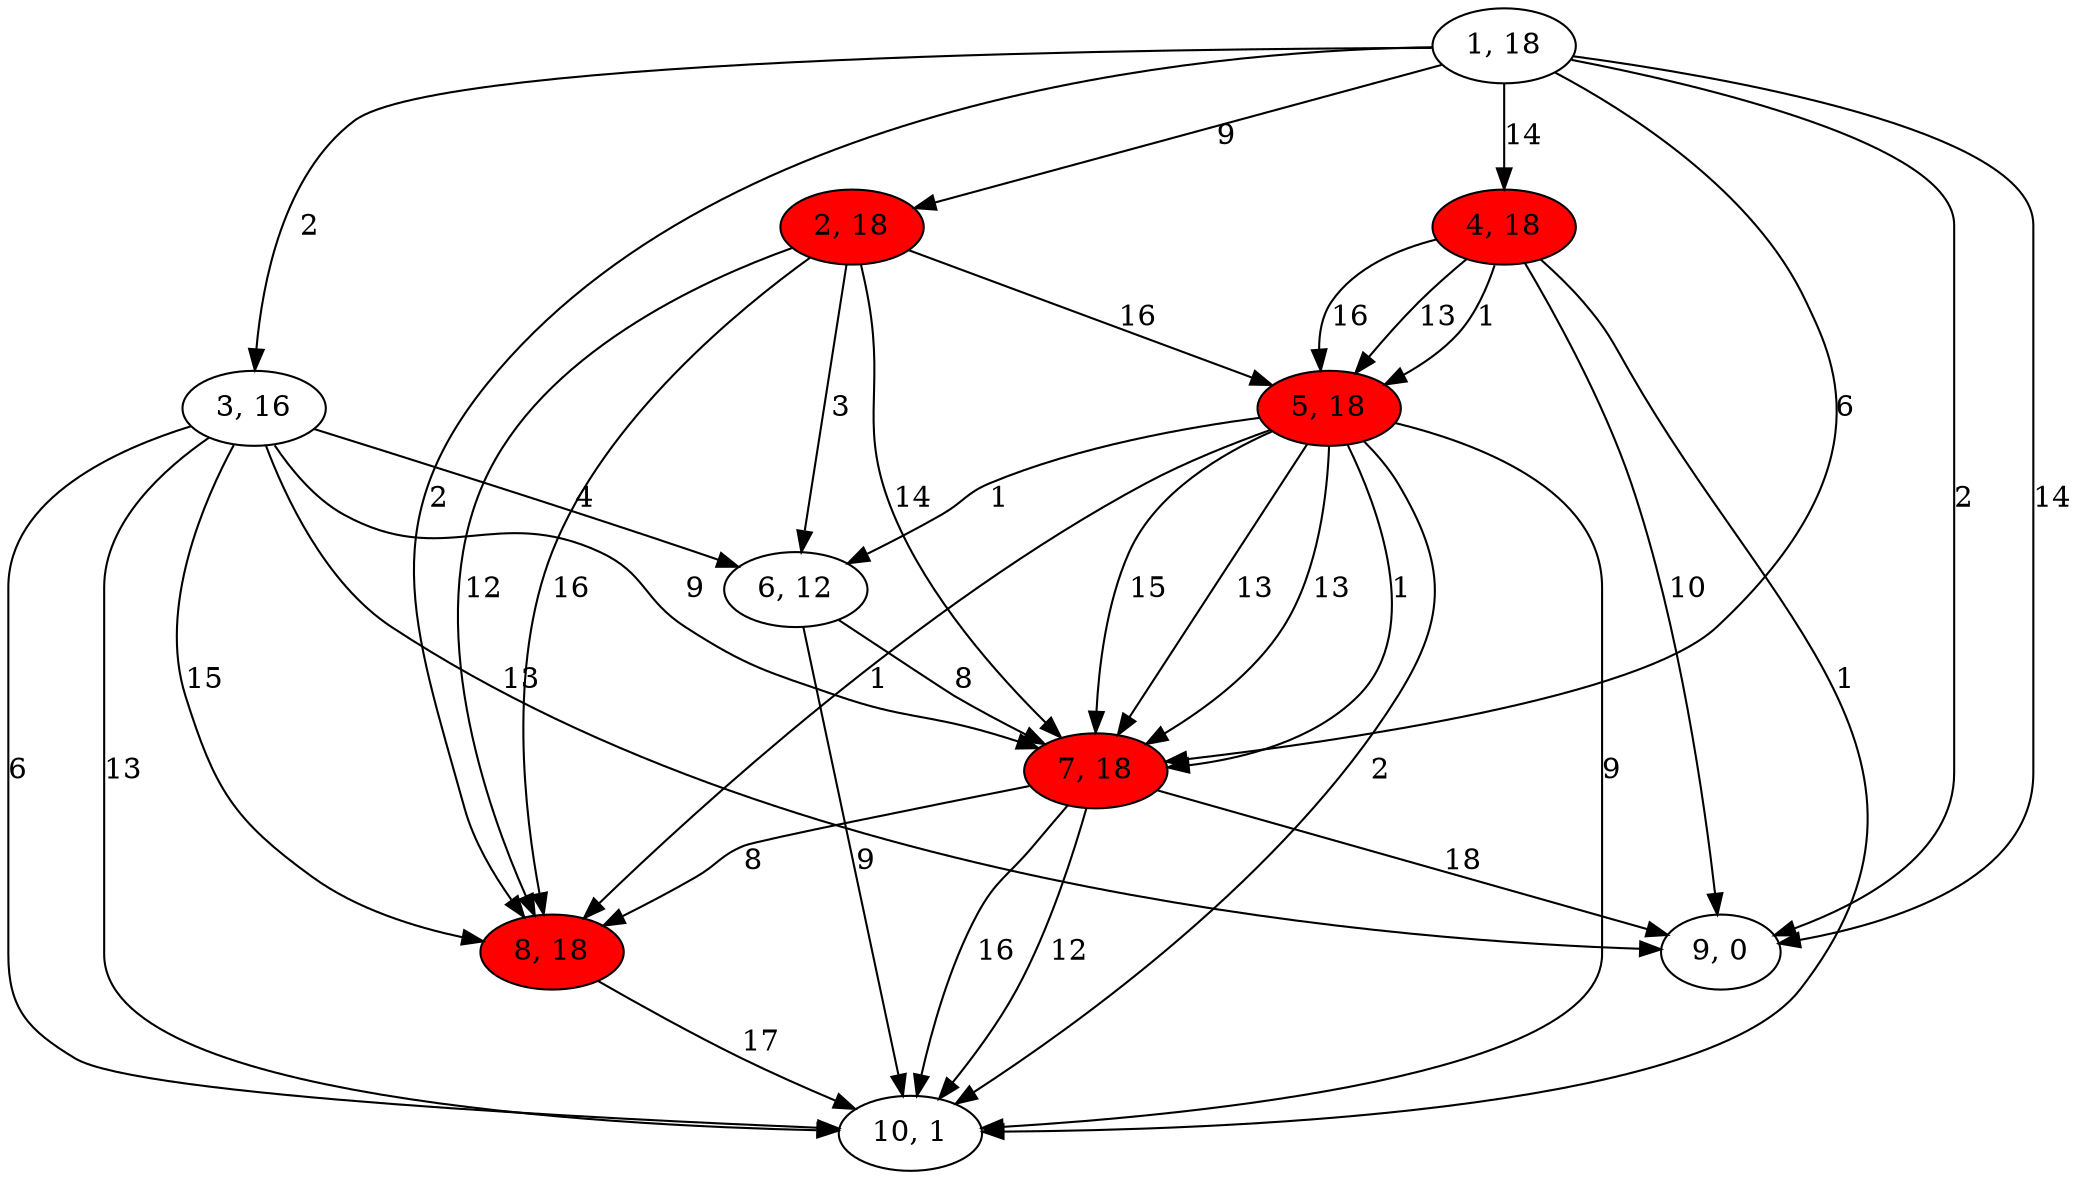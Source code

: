 digraph G{
1[label="1, 18"]
2[label="2, 18"]
3[label="3, 16"]
4[label="4, 18"]
5[label="5, 18"]
6[label="6, 12"]
7[label="7, 18"]
8[label="8, 18"]
9[label="9, 0"]
10[label="10, 1"]
1->8[label="2"]
1->9[label="2"]
1->9[label="14"]
1->7[label="6"]
1->4[label="14"]
1->3[label="2"]
1->2[label="9"]
2[style = filled,fillcolor=red]
2->7[label="14"]
2->8[label="16"]
2->8[label="12"]
2->6[label="3"]
2->5[label="16"]
3->6[label="4"]
3->10[label="6"]
3->8[label="15"]
3->10[label="13"]
3->7[label="9"]
3->9[label="13"]
4[style = filled,fillcolor=red]
4->10[label="1"]
4->5[label="16"]
4->5[label="13"]
4->9[label="10"]
4->5[label="1"]
5[style = filled,fillcolor=red]
5->8[label="1"]
5->6[label="1"]
5->7[label="1"]
5->7[label="15"]
5->7[label="13"]
5->10[label="2"]
5->10[label="9"]
5->7[label="13"]
6->10[label="9"]
6->7[label="8"]
7[style = filled,fillcolor=red]
7->10[label="16"]
7->10[label="12"]
7->9[label="18"]
7->8[label="8"]
8[style = filled,fillcolor=red]
8->10[label="17"]
}
